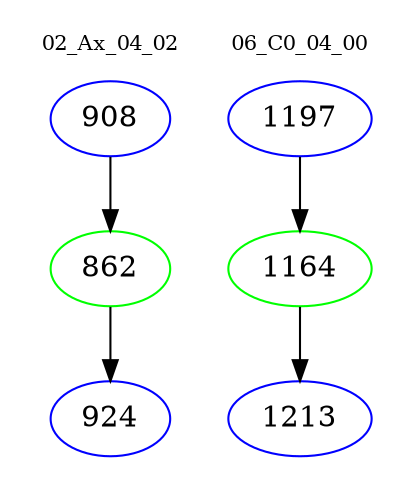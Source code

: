 digraph{
subgraph cluster_0 {
color = white
label = "02_Ax_04_02";
fontsize=10;
T0_908 [label="908", color="blue"]
T0_908 -> T0_862 [color="black"]
T0_862 [label="862", color="green"]
T0_862 -> T0_924 [color="black"]
T0_924 [label="924", color="blue"]
}
subgraph cluster_1 {
color = white
label = "06_C0_04_00";
fontsize=10;
T1_1197 [label="1197", color="blue"]
T1_1197 -> T1_1164 [color="black"]
T1_1164 [label="1164", color="green"]
T1_1164 -> T1_1213 [color="black"]
T1_1213 [label="1213", color="blue"]
}
}
